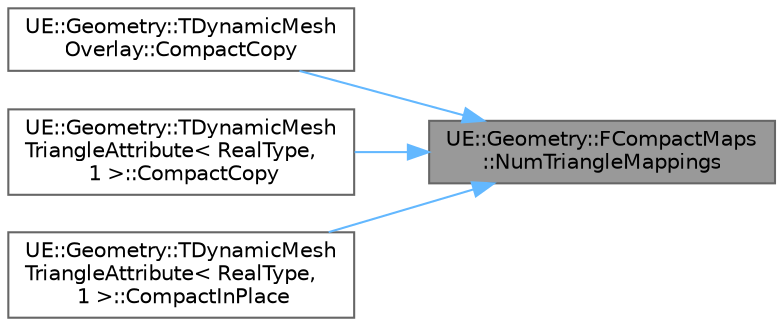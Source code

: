 digraph "UE::Geometry::FCompactMaps::NumTriangleMappings"
{
 // INTERACTIVE_SVG=YES
 // LATEX_PDF_SIZE
  bgcolor="transparent";
  edge [fontname=Helvetica,fontsize=10,labelfontname=Helvetica,labelfontsize=10];
  node [fontname=Helvetica,fontsize=10,shape=box,height=0.2,width=0.4];
  rankdir="RL";
  Node1 [id="Node000001",label="UE::Geometry::FCompactMaps\l::NumTriangleMappings",height=0.2,width=0.4,color="gray40", fillcolor="grey60", style="filled", fontcolor="black",tooltip="Get number of triangle mappings."];
  Node1 -> Node2 [id="edge1_Node000001_Node000002",dir="back",color="steelblue1",style="solid",tooltip=" "];
  Node2 [id="Node000002",label="UE::Geometry::TDynamicMesh\lOverlay::CompactCopy",height=0.2,width=0.4,color="grey40", fillcolor="white", style="filled",URL="$d7/de6/classUE_1_1Geometry_1_1TDynamicMeshOverlay.html#aa47ba3bb806a7315b4abfca8f67f1b7f",tooltip="Copy the Copy overlay to a compact rep, also updating parent references based on the CompactMaps."];
  Node1 -> Node3 [id="edge2_Node000001_Node000003",dir="back",color="steelblue1",style="solid",tooltip=" "];
  Node3 [id="Node000003",label="UE::Geometry::TDynamicMesh\lTriangleAttribute\< RealType,\l 1 \>::CompactCopy",height=0.2,width=0.4,color="grey40", fillcolor="white", style="filled",URL="$d3/d77/classUE_1_1Geometry_1_1TDynamicMeshTriangleAttribute.html#a2770721e1bbdcc615e604f7cf1c2ea1e",tooltip=" "];
  Node1 -> Node4 [id="edge3_Node000001_Node000004",dir="back",color="steelblue1",style="solid",tooltip=" "];
  Node4 [id="Node000004",label="UE::Geometry::TDynamicMesh\lTriangleAttribute\< RealType,\l 1 \>::CompactInPlace",height=0.2,width=0.4,color="grey40", fillcolor="white", style="filled",URL="$d3/d77/classUE_1_1Geometry_1_1TDynamicMeshTriangleAttribute.html#a0d9d9b15e8e4768d9f1949d9e018269e",tooltip=" "];
}
